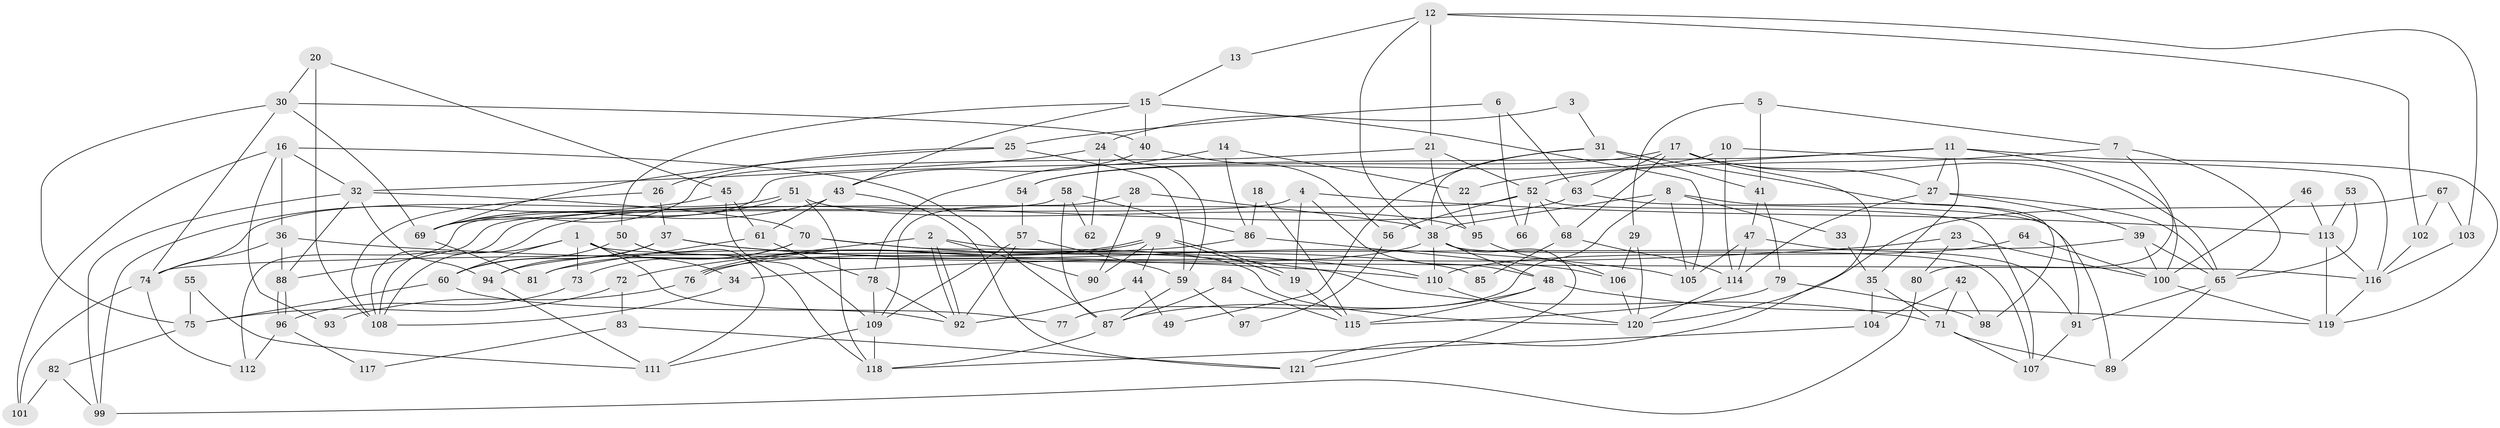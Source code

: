 // Generated by graph-tools (version 1.1) at 2025/35/03/09/25 02:35:56]
// undirected, 121 vertices, 242 edges
graph export_dot {
graph [start="1"]
  node [color=gray90,style=filled];
  1;
  2;
  3;
  4;
  5;
  6;
  7;
  8;
  9;
  10;
  11;
  12;
  13;
  14;
  15;
  16;
  17;
  18;
  19;
  20;
  21;
  22;
  23;
  24;
  25;
  26;
  27;
  28;
  29;
  30;
  31;
  32;
  33;
  34;
  35;
  36;
  37;
  38;
  39;
  40;
  41;
  42;
  43;
  44;
  45;
  46;
  47;
  48;
  49;
  50;
  51;
  52;
  53;
  54;
  55;
  56;
  57;
  58;
  59;
  60;
  61;
  62;
  63;
  64;
  65;
  66;
  67;
  68;
  69;
  70;
  71;
  72;
  73;
  74;
  75;
  76;
  77;
  78;
  79;
  80;
  81;
  82;
  83;
  84;
  85;
  86;
  87;
  88;
  89;
  90;
  91;
  92;
  93;
  94;
  95;
  96;
  97;
  98;
  99;
  100;
  101;
  102;
  103;
  104;
  105;
  106;
  107;
  108;
  109;
  110;
  111;
  112;
  113;
  114;
  115;
  116;
  117;
  118;
  119;
  120;
  121;
  1 -- 108;
  1 -- 60;
  1 -- 34;
  1 -- 73;
  1 -- 92;
  1 -- 116;
  2 -- 92;
  2 -- 92;
  2 -- 90;
  2 -- 72;
  2 -- 85;
  3 -- 31;
  3 -- 24;
  4 -- 48;
  4 -- 113;
  4 -- 19;
  4 -- 88;
  5 -- 41;
  5 -- 7;
  5 -- 29;
  6 -- 63;
  6 -- 25;
  6 -- 66;
  7 -- 65;
  7 -- 52;
  7 -- 100;
  8 -- 38;
  8 -- 91;
  8 -- 33;
  8 -- 77;
  8 -- 105;
  9 -- 19;
  9 -- 19;
  9 -- 76;
  9 -- 76;
  9 -- 44;
  9 -- 90;
  10 -- 116;
  10 -- 54;
  10 -- 114;
  11 -- 27;
  11 -- 119;
  11 -- 22;
  11 -- 35;
  11 -- 69;
  11 -- 80;
  12 -- 103;
  12 -- 21;
  12 -- 13;
  12 -- 38;
  12 -- 102;
  13 -- 15;
  14 -- 78;
  14 -- 86;
  14 -- 22;
  15 -- 40;
  15 -- 43;
  15 -- 50;
  15 -- 105;
  16 -- 32;
  16 -- 36;
  16 -- 87;
  16 -- 93;
  16 -- 101;
  17 -- 65;
  17 -- 27;
  17 -- 54;
  17 -- 63;
  17 -- 68;
  17 -- 121;
  18 -- 86;
  18 -- 115;
  19 -- 115;
  20 -- 108;
  20 -- 45;
  20 -- 30;
  21 -- 95;
  21 -- 69;
  21 -- 52;
  22 -- 95;
  23 -- 100;
  23 -- 34;
  23 -- 80;
  24 -- 32;
  24 -- 59;
  24 -- 62;
  25 -- 59;
  25 -- 69;
  25 -- 26;
  26 -- 37;
  26 -- 108;
  27 -- 114;
  27 -- 65;
  27 -- 39;
  28 -- 38;
  28 -- 109;
  28 -- 90;
  29 -- 106;
  29 -- 120;
  30 -- 69;
  30 -- 40;
  30 -- 74;
  30 -- 75;
  31 -- 41;
  31 -- 38;
  31 -- 49;
  31 -- 98;
  32 -- 70;
  32 -- 88;
  32 -- 94;
  32 -- 99;
  33 -- 35;
  34 -- 108;
  35 -- 71;
  35 -- 104;
  36 -- 74;
  36 -- 88;
  36 -- 110;
  37 -- 94;
  37 -- 105;
  37 -- 60;
  37 -- 71;
  38 -- 110;
  38 -- 48;
  38 -- 76;
  38 -- 107;
  38 -- 121;
  39 -- 65;
  39 -- 74;
  39 -- 100;
  40 -- 43;
  40 -- 56;
  41 -- 79;
  41 -- 47;
  42 -- 71;
  42 -- 104;
  42 -- 98;
  43 -- 121;
  43 -- 69;
  43 -- 61;
  44 -- 92;
  44 -- 49;
  45 -- 99;
  45 -- 109;
  45 -- 61;
  46 -- 113;
  46 -- 100;
  47 -- 114;
  47 -- 105;
  47 -- 91;
  48 -- 87;
  48 -- 115;
  48 -- 119;
  50 -- 60;
  50 -- 111;
  50 -- 118;
  51 -- 74;
  51 -- 69;
  51 -- 95;
  51 -- 118;
  52 -- 68;
  52 -- 56;
  52 -- 66;
  52 -- 107;
  52 -- 108;
  53 -- 113;
  53 -- 65;
  54 -- 57;
  55 -- 111;
  55 -- 75;
  56 -- 97;
  57 -- 92;
  57 -- 109;
  57 -- 59;
  58 -- 112;
  58 -- 87;
  58 -- 62;
  58 -- 86;
  59 -- 87;
  59 -- 97;
  60 -- 75;
  60 -- 77;
  61 -- 78;
  61 -- 81;
  63 -- 108;
  63 -- 89;
  64 -- 100;
  64 -- 110;
  65 -- 91;
  65 -- 89;
  67 -- 120;
  67 -- 102;
  67 -- 103;
  68 -- 114;
  68 -- 85;
  69 -- 81;
  70 -- 110;
  70 -- 120;
  70 -- 73;
  70 -- 81;
  71 -- 107;
  71 -- 89;
  72 -- 75;
  72 -- 83;
  73 -- 96;
  74 -- 101;
  74 -- 112;
  75 -- 82;
  76 -- 93;
  78 -- 92;
  78 -- 109;
  79 -- 98;
  79 -- 115;
  80 -- 99;
  82 -- 101;
  82 -- 99;
  83 -- 121;
  83 -- 117;
  84 -- 87;
  84 -- 115;
  86 -- 94;
  86 -- 106;
  87 -- 118;
  88 -- 96;
  88 -- 96;
  91 -- 107;
  94 -- 111;
  95 -- 106;
  96 -- 112;
  96 -- 117;
  100 -- 119;
  102 -- 116;
  103 -- 116;
  104 -- 118;
  106 -- 120;
  109 -- 118;
  109 -- 111;
  110 -- 120;
  113 -- 119;
  113 -- 116;
  114 -- 120;
  116 -- 119;
}
